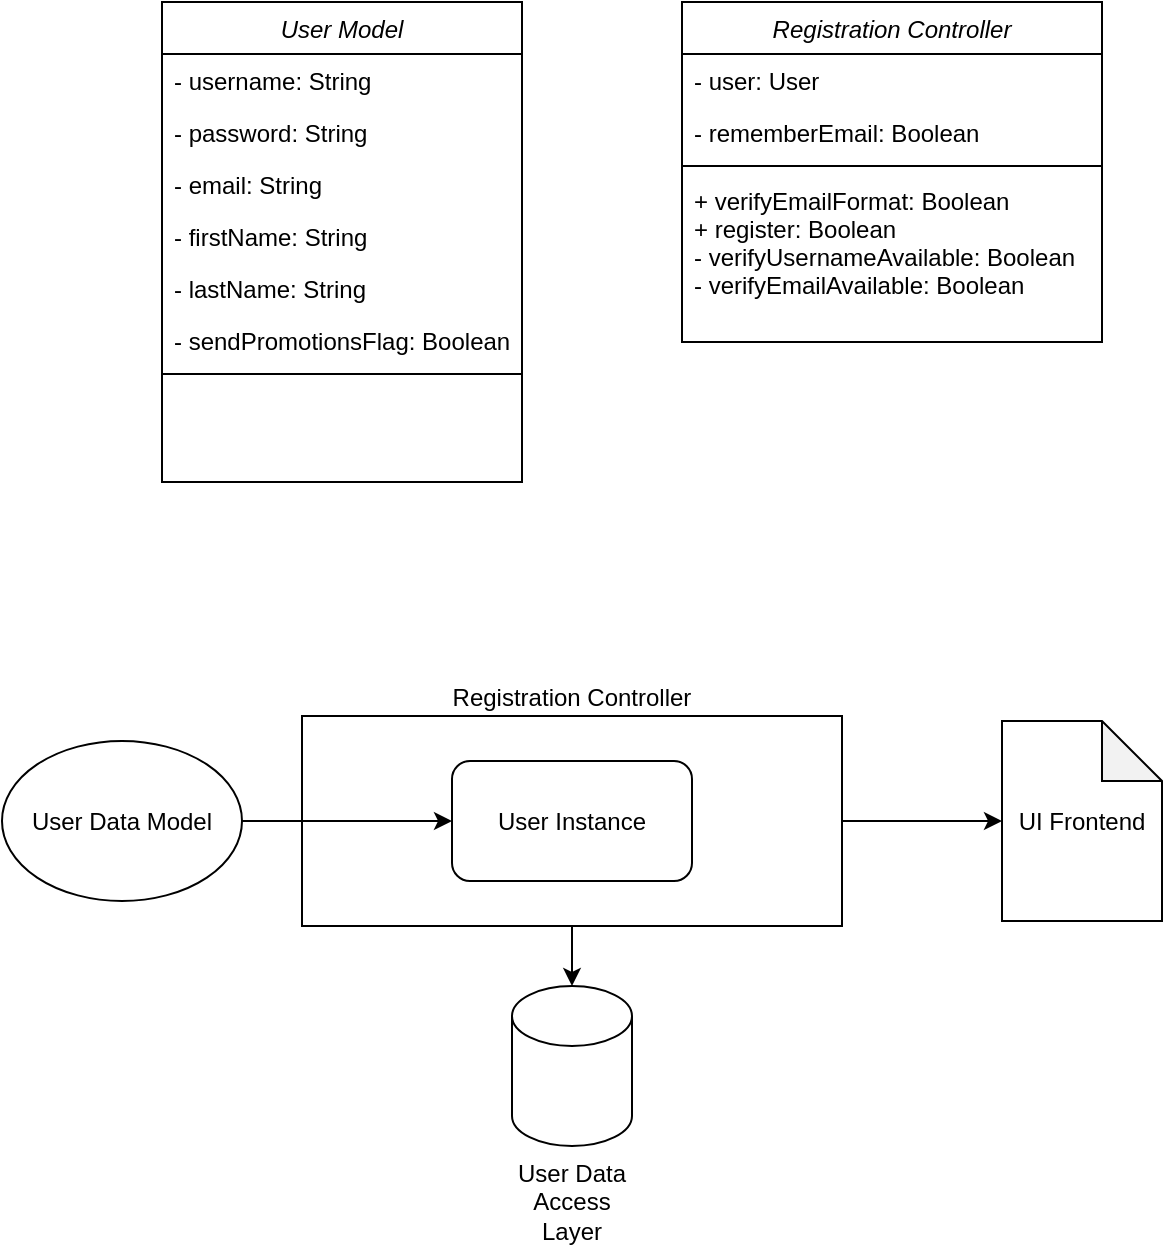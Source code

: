 <mxfile version="13.6.2" type="device"><diagram id="C5RBs43oDa-KdzZeNtuy" name="Page-1"><mxGraphModel dx="961" dy="475" grid="1" gridSize="10" guides="1" tooltips="1" connect="1" arrows="1" fold="1" page="1" pageScale="1" pageWidth="827" pageHeight="1169" math="0" shadow="0"><root><mxCell id="WIyWlLk6GJQsqaUBKTNV-0"/><mxCell id="WIyWlLk6GJQsqaUBKTNV-1" parent="WIyWlLk6GJQsqaUBKTNV-0"/><mxCell id="zkfFHV4jXpPFQw0GAbJ--0" value="User Model" style="swimlane;fontStyle=2;align=center;verticalAlign=top;childLayout=stackLayout;horizontal=1;startSize=26;horizontalStack=0;resizeParent=1;resizeLast=0;collapsible=1;marginBottom=0;rounded=0;shadow=0;strokeWidth=1;" parent="WIyWlLk6GJQsqaUBKTNV-1" vertex="1"><mxGeometry x="220" y="120" width="180" height="240" as="geometry"><mxRectangle x="230" y="140" width="160" height="26" as="alternateBounds"/></mxGeometry></mxCell><mxCell id="zkfFHV4jXpPFQw0GAbJ--1" value="- username: String" style="text;align=left;verticalAlign=top;spacingLeft=4;spacingRight=4;overflow=hidden;rotatable=0;points=[[0,0.5],[1,0.5]];portConstraint=eastwest;" parent="zkfFHV4jXpPFQw0GAbJ--0" vertex="1"><mxGeometry y="26" width="180" height="26" as="geometry"/></mxCell><mxCell id="zkfFHV4jXpPFQw0GAbJ--2" value="- password: String" style="text;align=left;verticalAlign=top;spacingLeft=4;spacingRight=4;overflow=hidden;rotatable=0;points=[[0,0.5],[1,0.5]];portConstraint=eastwest;rounded=0;shadow=0;html=0;" parent="zkfFHV4jXpPFQw0GAbJ--0" vertex="1"><mxGeometry y="52" width="180" height="26" as="geometry"/></mxCell><mxCell id="zkfFHV4jXpPFQw0GAbJ--3" value="- email: String" style="text;align=left;verticalAlign=top;spacingLeft=4;spacingRight=4;overflow=hidden;rotatable=0;points=[[0,0.5],[1,0.5]];portConstraint=eastwest;rounded=0;shadow=0;html=0;" parent="zkfFHV4jXpPFQw0GAbJ--0" vertex="1"><mxGeometry y="78" width="180" height="26" as="geometry"/></mxCell><mxCell id="IZ3wkyTwVoPQy1gt2RXY-0" value="- firstName: String" style="text;align=left;verticalAlign=top;spacingLeft=4;spacingRight=4;overflow=hidden;rotatable=0;points=[[0,0.5],[1,0.5]];portConstraint=eastwest;rounded=0;shadow=0;html=0;" vertex="1" parent="zkfFHV4jXpPFQw0GAbJ--0"><mxGeometry y="104" width="180" height="26" as="geometry"/></mxCell><mxCell id="IZ3wkyTwVoPQy1gt2RXY-1" value="- lastName: String" style="text;align=left;verticalAlign=top;spacingLeft=4;spacingRight=4;overflow=hidden;rotatable=0;points=[[0,0.5],[1,0.5]];portConstraint=eastwest;rounded=0;shadow=0;html=0;" vertex="1" parent="zkfFHV4jXpPFQw0GAbJ--0"><mxGeometry y="130" width="180" height="26" as="geometry"/></mxCell><mxCell id="IZ3wkyTwVoPQy1gt2RXY-2" value="- sendPromotionsFlag: Boolean" style="text;align=left;verticalAlign=top;spacingLeft=4;spacingRight=4;overflow=hidden;rotatable=0;points=[[0,0.5],[1,0.5]];portConstraint=eastwest;rounded=0;shadow=0;html=0;" vertex="1" parent="zkfFHV4jXpPFQw0GAbJ--0"><mxGeometry y="156" width="180" height="26" as="geometry"/></mxCell><mxCell id="zkfFHV4jXpPFQw0GAbJ--4" value="" style="line;html=1;strokeWidth=1;align=left;verticalAlign=middle;spacingTop=-1;spacingLeft=3;spacingRight=3;rotatable=0;labelPosition=right;points=[];portConstraint=eastwest;" parent="zkfFHV4jXpPFQw0GAbJ--0" vertex="1"><mxGeometry y="182" width="180" height="8" as="geometry"/></mxCell><mxCell id="IZ3wkyTwVoPQy1gt2RXY-9" value="Registration Controller" style="swimlane;fontStyle=2;align=center;verticalAlign=top;childLayout=stackLayout;horizontal=1;startSize=26;horizontalStack=0;resizeParent=1;resizeLast=0;collapsible=1;marginBottom=0;rounded=0;shadow=0;strokeWidth=1;" vertex="1" parent="WIyWlLk6GJQsqaUBKTNV-1"><mxGeometry x="480" y="120" width="210" height="170" as="geometry"><mxRectangle x="230" y="140" width="160" height="26" as="alternateBounds"/></mxGeometry></mxCell><mxCell id="IZ3wkyTwVoPQy1gt2RXY-10" value="- user: User" style="text;align=left;verticalAlign=top;spacingLeft=4;spacingRight=4;overflow=hidden;rotatable=0;points=[[0,0.5],[1,0.5]];portConstraint=eastwest;" vertex="1" parent="IZ3wkyTwVoPQy1gt2RXY-9"><mxGeometry y="26" width="210" height="26" as="geometry"/></mxCell><mxCell id="IZ3wkyTwVoPQy1gt2RXY-15" value="- rememberEmail: Boolean" style="text;align=left;verticalAlign=top;spacingLeft=4;spacingRight=4;overflow=hidden;rotatable=0;points=[[0,0.5],[1,0.5]];portConstraint=eastwest;rounded=0;shadow=0;html=0;" vertex="1" parent="IZ3wkyTwVoPQy1gt2RXY-9"><mxGeometry y="52" width="210" height="26" as="geometry"/></mxCell><mxCell id="IZ3wkyTwVoPQy1gt2RXY-16" value="" style="line;html=1;strokeWidth=1;align=left;verticalAlign=middle;spacingTop=-1;spacingLeft=3;spacingRight=3;rotatable=0;labelPosition=right;points=[];portConstraint=eastwest;" vertex="1" parent="IZ3wkyTwVoPQy1gt2RXY-9"><mxGeometry y="78" width="210" height="8" as="geometry"/></mxCell><mxCell id="IZ3wkyTwVoPQy1gt2RXY-17" value="+ verifyEmailFormat: Boolean&#10;+ register: Boolean&#10;- verifyUsernameAvailable: Boolean&#10;- verifyEmailAvailable: Boolean" style="text;align=left;verticalAlign=top;spacingLeft=4;spacingRight=4;overflow=hidden;rotatable=0;points=[[0,0.5],[1,0.5]];portConstraint=eastwest;" vertex="1" parent="IZ3wkyTwVoPQy1gt2RXY-9"><mxGeometry y="86" width="210" height="70" as="geometry"/></mxCell><mxCell id="IZ3wkyTwVoPQy1gt2RXY-22" value="" style="edgeStyle=orthogonalEdgeStyle;rounded=0;orthogonalLoop=1;jettySize=auto;html=1;" edge="1" parent="WIyWlLk6GJQsqaUBKTNV-1" source="IZ3wkyTwVoPQy1gt2RXY-20" target="IZ3wkyTwVoPQy1gt2RXY-21"><mxGeometry relative="1" as="geometry"/></mxCell><mxCell id="IZ3wkyTwVoPQy1gt2RXY-26" value="" style="edgeStyle=orthogonalEdgeStyle;rounded=0;orthogonalLoop=1;jettySize=auto;html=1;" edge="1" parent="WIyWlLk6GJQsqaUBKTNV-1" source="IZ3wkyTwVoPQy1gt2RXY-20" target="IZ3wkyTwVoPQy1gt2RXY-25"><mxGeometry relative="1" as="geometry"/></mxCell><mxCell id="IZ3wkyTwVoPQy1gt2RXY-20" value="Registration Controller" style="rounded=0;whiteSpace=wrap;html=1;align=center;labelPosition=center;verticalLabelPosition=top;verticalAlign=bottom;" vertex="1" parent="WIyWlLk6GJQsqaUBKTNV-1"><mxGeometry x="290" y="477" width="270" height="105" as="geometry"/></mxCell><mxCell id="IZ3wkyTwVoPQy1gt2RXY-19" value="User Instance" style="rounded=1;whiteSpace=wrap;html=1;align=center;" vertex="1" parent="WIyWlLk6GJQsqaUBKTNV-1"><mxGeometry x="365" y="499.5" width="120" height="60" as="geometry"/></mxCell><mxCell id="IZ3wkyTwVoPQy1gt2RXY-21" value="User Data Access Layer" style="shape=cylinder2;whiteSpace=wrap;html=1;boundedLbl=1;backgroundOutline=1;size=15;align=center;labelPosition=center;verticalLabelPosition=bottom;verticalAlign=top;" vertex="1" parent="WIyWlLk6GJQsqaUBKTNV-1"><mxGeometry x="395" y="612" width="60" height="80" as="geometry"/></mxCell><mxCell id="IZ3wkyTwVoPQy1gt2RXY-23" value="User Data Model" style="ellipse;whiteSpace=wrap;html=1;rounded=0;verticalAlign=middle;labelPosition=center;verticalLabelPosition=middle;align=center;" vertex="1" parent="WIyWlLk6GJQsqaUBKTNV-1"><mxGeometry x="140" y="489.5" width="120" height="80" as="geometry"/></mxCell><mxCell id="IZ3wkyTwVoPQy1gt2RXY-24" value="" style="edgeStyle=orthogonalEdgeStyle;rounded=0;orthogonalLoop=1;jettySize=auto;html=1;entryX=0;entryY=0.5;entryDx=0;entryDy=0;" edge="1" parent="WIyWlLk6GJQsqaUBKTNV-1" source="IZ3wkyTwVoPQy1gt2RXY-23" target="IZ3wkyTwVoPQy1gt2RXY-19"><mxGeometry relative="1" as="geometry"/></mxCell><mxCell id="IZ3wkyTwVoPQy1gt2RXY-25" value="UI Frontend" style="shape=note;whiteSpace=wrap;html=1;backgroundOutline=1;darkOpacity=0.05;rounded=0;verticalAlign=middle;labelPosition=center;verticalLabelPosition=middle;align=center;" vertex="1" parent="WIyWlLk6GJQsqaUBKTNV-1"><mxGeometry x="640" y="479.5" width="80" height="100" as="geometry"/></mxCell></root></mxGraphModel></diagram></mxfile>